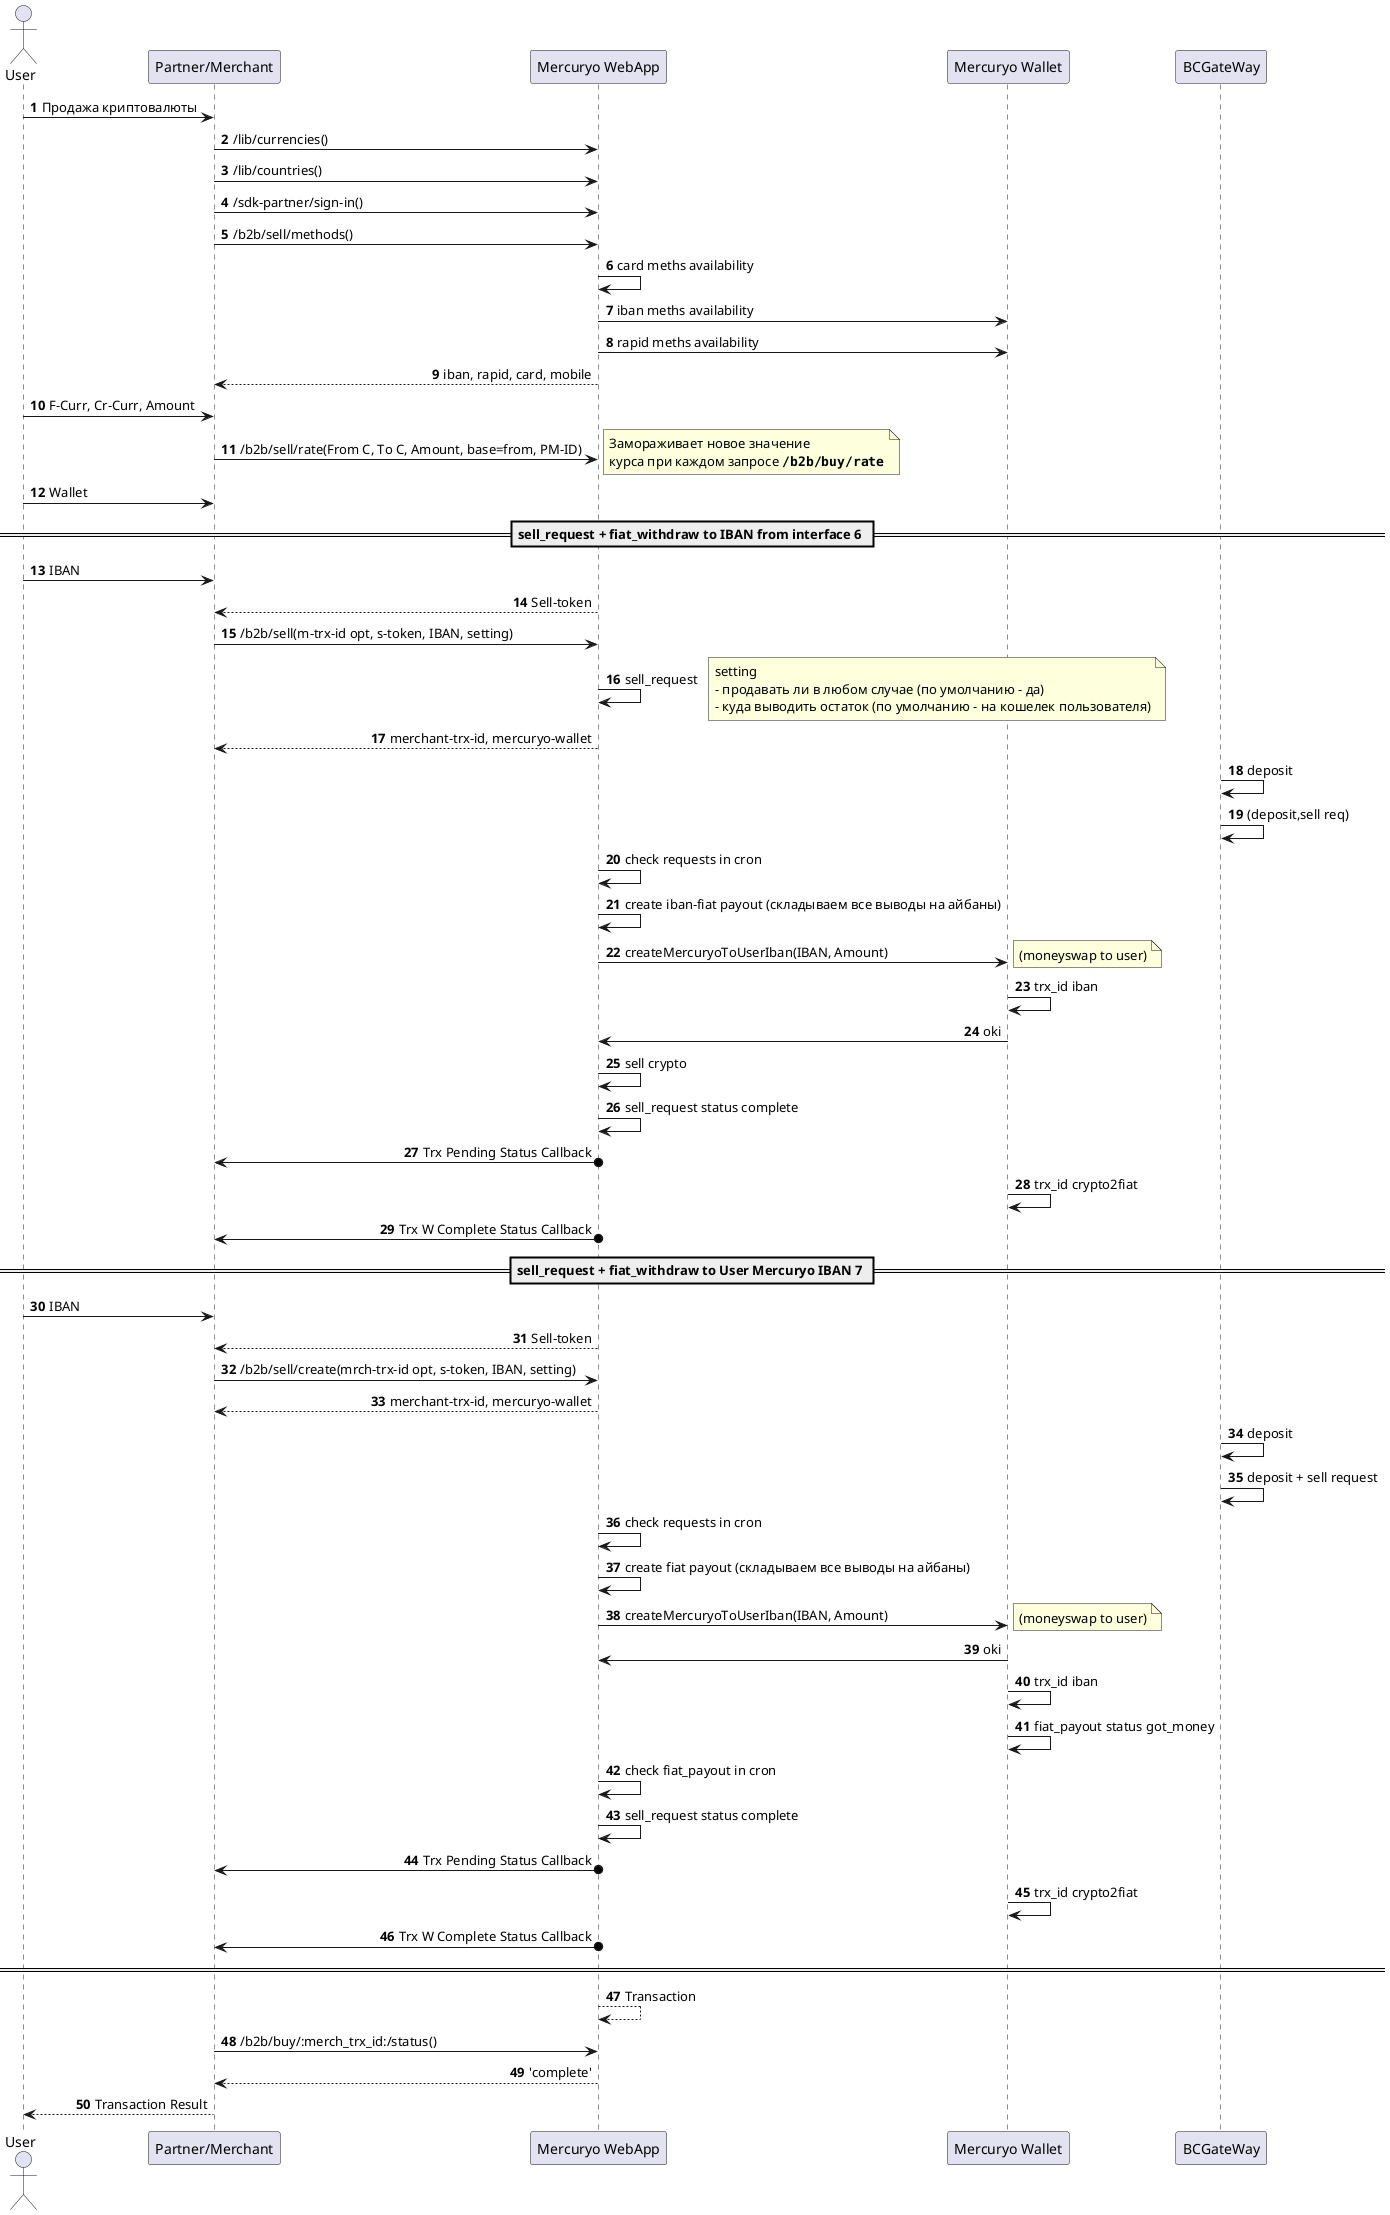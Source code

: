@startuml
' This UML source uses PlantUML format.
' https://plantuml.com/sequence-diagram for syntax details.
' Optional styles

skinparam shadowing false
skinparam SequenceMessageAlign direction

autonumber

actor User as user
participant "Partner/Merchant" as part
participant "Mercuryo WebApp" as merc
participant "Mercuryo Wallet" as wall
participant "BCGateWay" as bc

user -> part: Продажа криптовалюты
part -> merc: /lib/currencies()
part -> merc: /lib/countries()
part -> merc: /sdk-partner/sign-in()
part -> merc: /b2b/sell/methods()
merc -> merc: card meths availability
merc -> wall: iban meths availability
merc -> wall: rapid meths availability
merc --> part: iban, rapid, card, mobile
user -> part: F-Curr, Cr-Curr, Amount
part -> merc: /b2b/sell/rate(From C, To C, Amount, base=from, PM-ID)
note right
Замораживает новое значение
курса при каждом запросе **""/b2b/buy/rate""**
end note
user -> part: Wallet
== sell_request + fiat_withdraw to IBAN from interface 6 ==
user -> part: IBAN
merc --> part: Sell-token
part -> merc: /b2b/sell(m-trx-id opt, s-token, IBAN, setting)
merc->merc: sell_request
note right
setting
- продавать ли в любом случае (по умолчанию - да)
- куда выводить остаток (по умолчанию - на кошелек пользователя)
end note
merc --> part: merchant-trx-id, mercuryo-wallet
bc -> bc: deposit
bc -> bc: (deposit,sell req)
merc -> merc: check requests in cron
merc -> merc: create iban-fiat payout (складываем все выводы на айбаны)
merc -> wall: createMercuryoToUserIban(IBAN, Amount)
note right
 (moneyswap to user)
end note
wall -> wall: trx_id iban
wall -> merc: oki
merc -> merc: sell crypto
merc -> merc: sell_request status complete
merc o-> part: Trx Pending Status Callback
wall -> wall: trx_id crypto2fiat
merc o-> part: Trx W Complete Status Callback
==  sell_request + fiat_withdraw to User Mercuryo IBAN 7 ==
user -> part: IBAN
merc --> part: Sell-token
part -> merc: /b2b/sell/create(mrch-trx-id opt, s-token, IBAN, setting)
merc --> part: merchant-trx-id, mercuryo-wallet
bc -> bc: deposit
bc -> bc: deposit + sell request
merc -> merc: check requests in cron
merc -> merc: create fiat payout (складываем все выводы на айбаны)
merc -> wall: createMercuryoToUserIban(IBAN, Amount)
note right
 (moneyswap to user)
end note
wall -> merc: oki
wall -> wall: trx_id iban
wall -> wall: fiat_payout status got_money
merc -> merc: check fiat_payout in cron
merc -> merc: sell_request status complete
merc o-> part: Trx Pending Status Callback
wall -> wall: trx_id crypto2fiat
merc o-> part: Trx W Complete Status Callback
====
'part -> merc: /b2b/validate-descriptor()
merc --> merc: Transaction
part -> merc: /b2b/buy/:merch_trx_id:/status()
merc --> part: 'complete'
part --> user: Transaction Result

'token webapp rates currencies limits rates
'token go

@enduml
